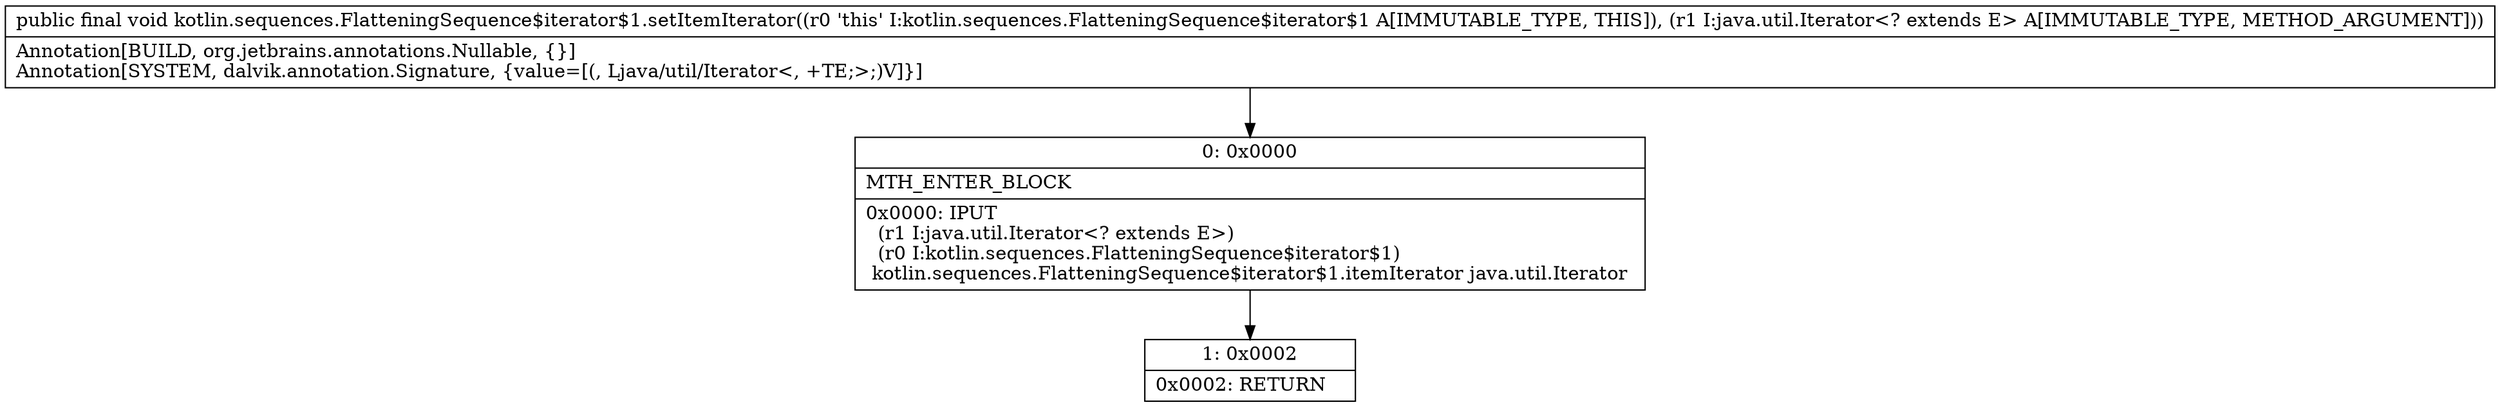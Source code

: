 digraph "CFG forkotlin.sequences.FlatteningSequence$iterator$1.setItemIterator(Ljava\/util\/Iterator;)V" {
Node_0 [shape=record,label="{0\:\ 0x0000|MTH_ENTER_BLOCK\l|0x0000: IPUT  \l  (r1 I:java.util.Iterator\<? extends E\>)\l  (r0 I:kotlin.sequences.FlatteningSequence$iterator$1)\l kotlin.sequences.FlatteningSequence$iterator$1.itemIterator java.util.Iterator \l}"];
Node_1 [shape=record,label="{1\:\ 0x0002|0x0002: RETURN   \l}"];
MethodNode[shape=record,label="{public final void kotlin.sequences.FlatteningSequence$iterator$1.setItemIterator((r0 'this' I:kotlin.sequences.FlatteningSequence$iterator$1 A[IMMUTABLE_TYPE, THIS]), (r1 I:java.util.Iterator\<? extends E\> A[IMMUTABLE_TYPE, METHOD_ARGUMENT]))  | Annotation[BUILD, org.jetbrains.annotations.Nullable, \{\}]\lAnnotation[SYSTEM, dalvik.annotation.Signature, \{value=[(, Ljava\/util\/Iterator\<, +TE;\>;)V]\}]\l}"];
MethodNode -> Node_0;
Node_0 -> Node_1;
}

